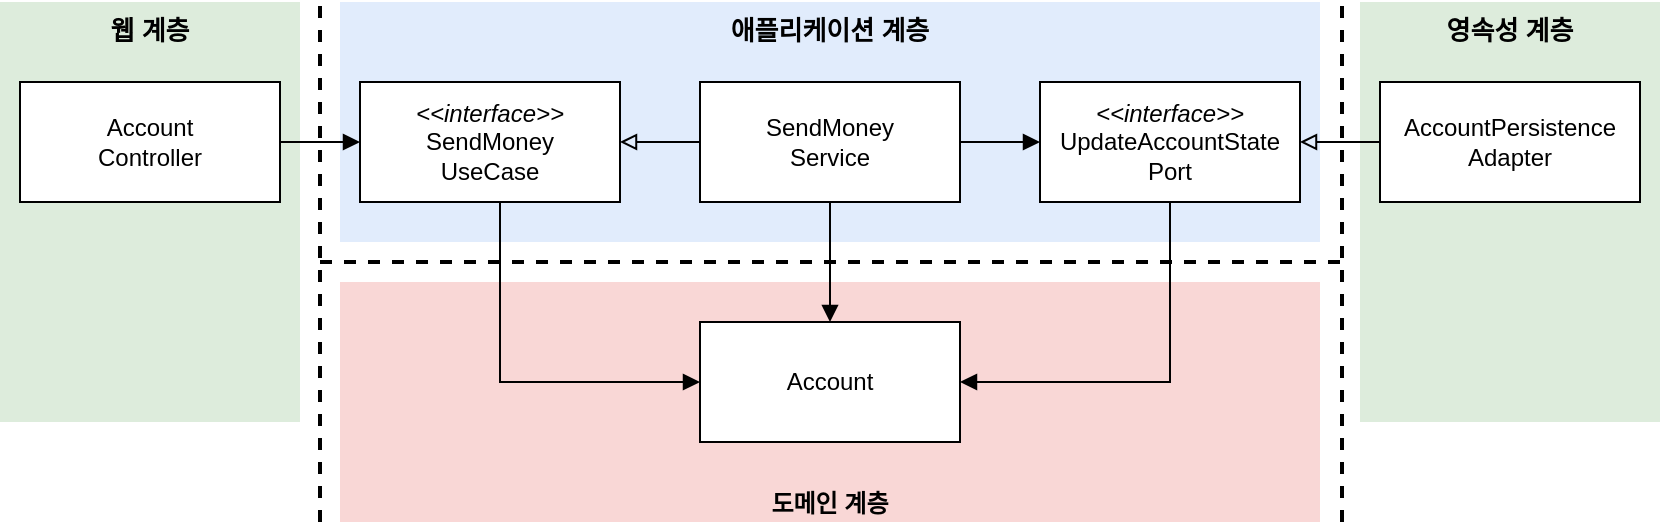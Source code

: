 <mxfile version="24.7.5">
  <diagram name="페이지-1" id="A4Tv24znKJ9u-5XmZ7HH">
    <mxGraphModel dx="1114" dy="894" grid="1" gridSize="10" guides="1" tooltips="1" connect="1" arrows="1" fold="1" page="1" pageScale="1" pageWidth="827" pageHeight="1169" math="0" shadow="0">
      <root>
        <mxCell id="0" />
        <mxCell id="1" parent="0" />
        <mxCell id="Wwk8DZAu3rqDoizdw7AV-22" value="도메인 계층" style="rounded=0;whiteSpace=wrap;html=1;fillColor=#f8cecc;strokeColor=none;opacity=80;fontStyle=1;verticalAlign=bottom;" parent="1" vertex="1">
          <mxGeometry x="200" y="180" width="490" height="120" as="geometry" />
        </mxCell>
        <mxCell id="Wwk8DZAu3rqDoizdw7AV-21" value="영속성 계층" style="rounded=0;whiteSpace=wrap;html=1;fillColor=#d5e8d4;strokeColor=none;opacity=80;fontStyle=1;fontSize=13;verticalAlign=top;" parent="1" vertex="1">
          <mxGeometry x="710" y="40" width="150" height="210" as="geometry" />
        </mxCell>
        <mxCell id="Wwk8DZAu3rqDoizdw7AV-19" value="애플리케이션 계층" style="rounded=0;whiteSpace=wrap;html=1;fillColor=#dae8fc;strokeColor=none;opacity=80;fontStyle=1;verticalAlign=top;fontSize=13;" parent="1" vertex="1">
          <mxGeometry x="200" y="40" width="490" height="120" as="geometry" />
        </mxCell>
        <mxCell id="Wwk8DZAu3rqDoizdw7AV-18" value="웹 계층" style="rounded=0;whiteSpace=wrap;html=1;fillColor=#d5e8d4;strokeColor=none;opacity=80;verticalAlign=top;fontStyle=1;fontSize=13;" parent="1" vertex="1">
          <mxGeometry x="30" y="40" width="150" height="210" as="geometry" />
        </mxCell>
        <mxCell id="Wwk8DZAu3rqDoizdw7AV-14" style="edgeStyle=orthogonalEdgeStyle;rounded=0;orthogonalLoop=1;jettySize=auto;html=1;entryX=1;entryY=0.5;entryDx=0;entryDy=0;endArrow=block;endFill=1;" parent="1" source="Wwk8DZAu3rqDoizdw7AV-2" target="Wwk8DZAu3rqDoizdw7AV-3" edge="1">
          <mxGeometry relative="1" as="geometry">
            <Array as="points">
              <mxPoint x="615" y="230" />
            </Array>
          </mxGeometry>
        </mxCell>
        <mxCell id="Wwk8DZAu3rqDoizdw7AV-2" value="&lt;i&gt;&amp;lt;&amp;lt;interface&amp;gt;&amp;gt;&lt;/i&gt;&lt;div&gt;UpdateAccountState&lt;/div&gt;&lt;div&gt;Port&lt;/div&gt;" style="rounded=0;whiteSpace=wrap;html=1;" parent="1" vertex="1">
          <mxGeometry x="550" y="80" width="130" height="60" as="geometry" />
        </mxCell>
        <mxCell id="Wwk8DZAu3rqDoizdw7AV-3" value="Account" style="rounded=0;whiteSpace=wrap;html=1;" parent="1" vertex="1">
          <mxGeometry x="380" y="200" width="130" height="60" as="geometry" />
        </mxCell>
        <mxCell id="Wwk8DZAu3rqDoizdw7AV-11" style="edgeStyle=orthogonalEdgeStyle;rounded=0;orthogonalLoop=1;jettySize=auto;html=1;entryX=1;entryY=0.5;entryDx=0;entryDy=0;endArrow=block;endFill=0;" parent="1" source="Wwk8DZAu3rqDoizdw7AV-4" target="Wwk8DZAu3rqDoizdw7AV-2" edge="1">
          <mxGeometry relative="1" as="geometry" />
        </mxCell>
        <mxCell id="Wwk8DZAu3rqDoizdw7AV-4" value="AccountPersistence&lt;div&gt;Adapter&lt;/div&gt;" style="rounded=0;whiteSpace=wrap;html=1;" parent="1" vertex="1">
          <mxGeometry x="720" y="80" width="130" height="60" as="geometry" />
        </mxCell>
        <mxCell id="Wwk8DZAu3rqDoizdw7AV-9" style="edgeStyle=orthogonalEdgeStyle;rounded=0;orthogonalLoop=1;jettySize=auto;html=1;entryX=1;entryY=0.5;entryDx=0;entryDy=0;endArrow=block;endFill=0;" parent="1" source="Wwk8DZAu3rqDoizdw7AV-5" target="Wwk8DZAu3rqDoizdw7AV-7" edge="1">
          <mxGeometry relative="1" as="geometry" />
        </mxCell>
        <mxCell id="Wwk8DZAu3rqDoizdw7AV-10" style="edgeStyle=orthogonalEdgeStyle;rounded=0;orthogonalLoop=1;jettySize=auto;html=1;endArrow=block;endFill=1;" parent="1" source="Wwk8DZAu3rqDoizdw7AV-5" target="Wwk8DZAu3rqDoizdw7AV-2" edge="1">
          <mxGeometry relative="1" as="geometry" />
        </mxCell>
        <mxCell id="Wwk8DZAu3rqDoizdw7AV-12" style="edgeStyle=orthogonalEdgeStyle;rounded=0;orthogonalLoop=1;jettySize=auto;html=1;endArrow=block;endFill=1;" parent="1" source="Wwk8DZAu3rqDoizdw7AV-5" target="Wwk8DZAu3rqDoizdw7AV-3" edge="1">
          <mxGeometry relative="1" as="geometry" />
        </mxCell>
        <mxCell id="Wwk8DZAu3rqDoizdw7AV-5" value="SendMoney&lt;div&gt;Service&lt;/div&gt;" style="rounded=0;whiteSpace=wrap;html=1;" parent="1" vertex="1">
          <mxGeometry x="380" y="80" width="130" height="60" as="geometry" />
        </mxCell>
        <mxCell id="Wwk8DZAu3rqDoizdw7AV-8" style="edgeStyle=orthogonalEdgeStyle;rounded=0;orthogonalLoop=1;jettySize=auto;html=1;endArrow=block;endFill=1;" parent="1" source="Wwk8DZAu3rqDoizdw7AV-6" target="Wwk8DZAu3rqDoizdw7AV-7" edge="1">
          <mxGeometry relative="1" as="geometry" />
        </mxCell>
        <mxCell id="Wwk8DZAu3rqDoizdw7AV-6" value="Account&lt;div&gt;Controller&lt;/div&gt;" style="rounded=0;whiteSpace=wrap;html=1;" parent="1" vertex="1">
          <mxGeometry x="40" y="80" width="130" height="60" as="geometry" />
        </mxCell>
        <mxCell id="Wwk8DZAu3rqDoizdw7AV-13" style="edgeStyle=orthogonalEdgeStyle;rounded=0;orthogonalLoop=1;jettySize=auto;html=1;entryX=0;entryY=0.5;entryDx=0;entryDy=0;endArrow=block;endFill=1;" parent="1" source="Wwk8DZAu3rqDoizdw7AV-7" target="Wwk8DZAu3rqDoizdw7AV-3" edge="1">
          <mxGeometry relative="1" as="geometry">
            <Array as="points">
              <mxPoint x="280" y="230" />
            </Array>
          </mxGeometry>
        </mxCell>
        <mxCell id="Wwk8DZAu3rqDoizdw7AV-7" value="&lt;i&gt;&amp;lt;&amp;lt;interface&amp;gt;&amp;gt;&lt;/i&gt;&lt;div&gt;SendMoney&lt;/div&gt;&lt;div&gt;UseCase&lt;/div&gt;" style="rounded=0;whiteSpace=wrap;html=1;" parent="1" vertex="1">
          <mxGeometry x="210" y="80" width="130" height="60" as="geometry" />
        </mxCell>
        <mxCell id="Wwk8DZAu3rqDoizdw7AV-15" value="" style="endArrow=none;dashed=1;html=1;rounded=0;strokeWidth=2;" parent="1" edge="1">
          <mxGeometry width="50" height="50" relative="1" as="geometry">
            <mxPoint x="190" y="300" as="sourcePoint" />
            <mxPoint x="190" y="40" as="targetPoint" />
          </mxGeometry>
        </mxCell>
        <mxCell id="Wwk8DZAu3rqDoizdw7AV-16" value="" style="endArrow=none;dashed=1;html=1;rounded=0;strokeWidth=2;" parent="1" edge="1">
          <mxGeometry width="50" height="50" relative="1" as="geometry">
            <mxPoint x="701" y="300" as="sourcePoint" />
            <mxPoint x="701" y="40" as="targetPoint" />
          </mxGeometry>
        </mxCell>
        <mxCell id="Wwk8DZAu3rqDoizdw7AV-17" value="" style="endArrow=none;dashed=1;html=1;rounded=0;strokeWidth=2;" parent="1" edge="1">
          <mxGeometry width="50" height="50" relative="1" as="geometry">
            <mxPoint x="190" y="170" as="sourcePoint" />
            <mxPoint x="700" y="170" as="targetPoint" />
          </mxGeometry>
        </mxCell>
      </root>
    </mxGraphModel>
  </diagram>
</mxfile>
